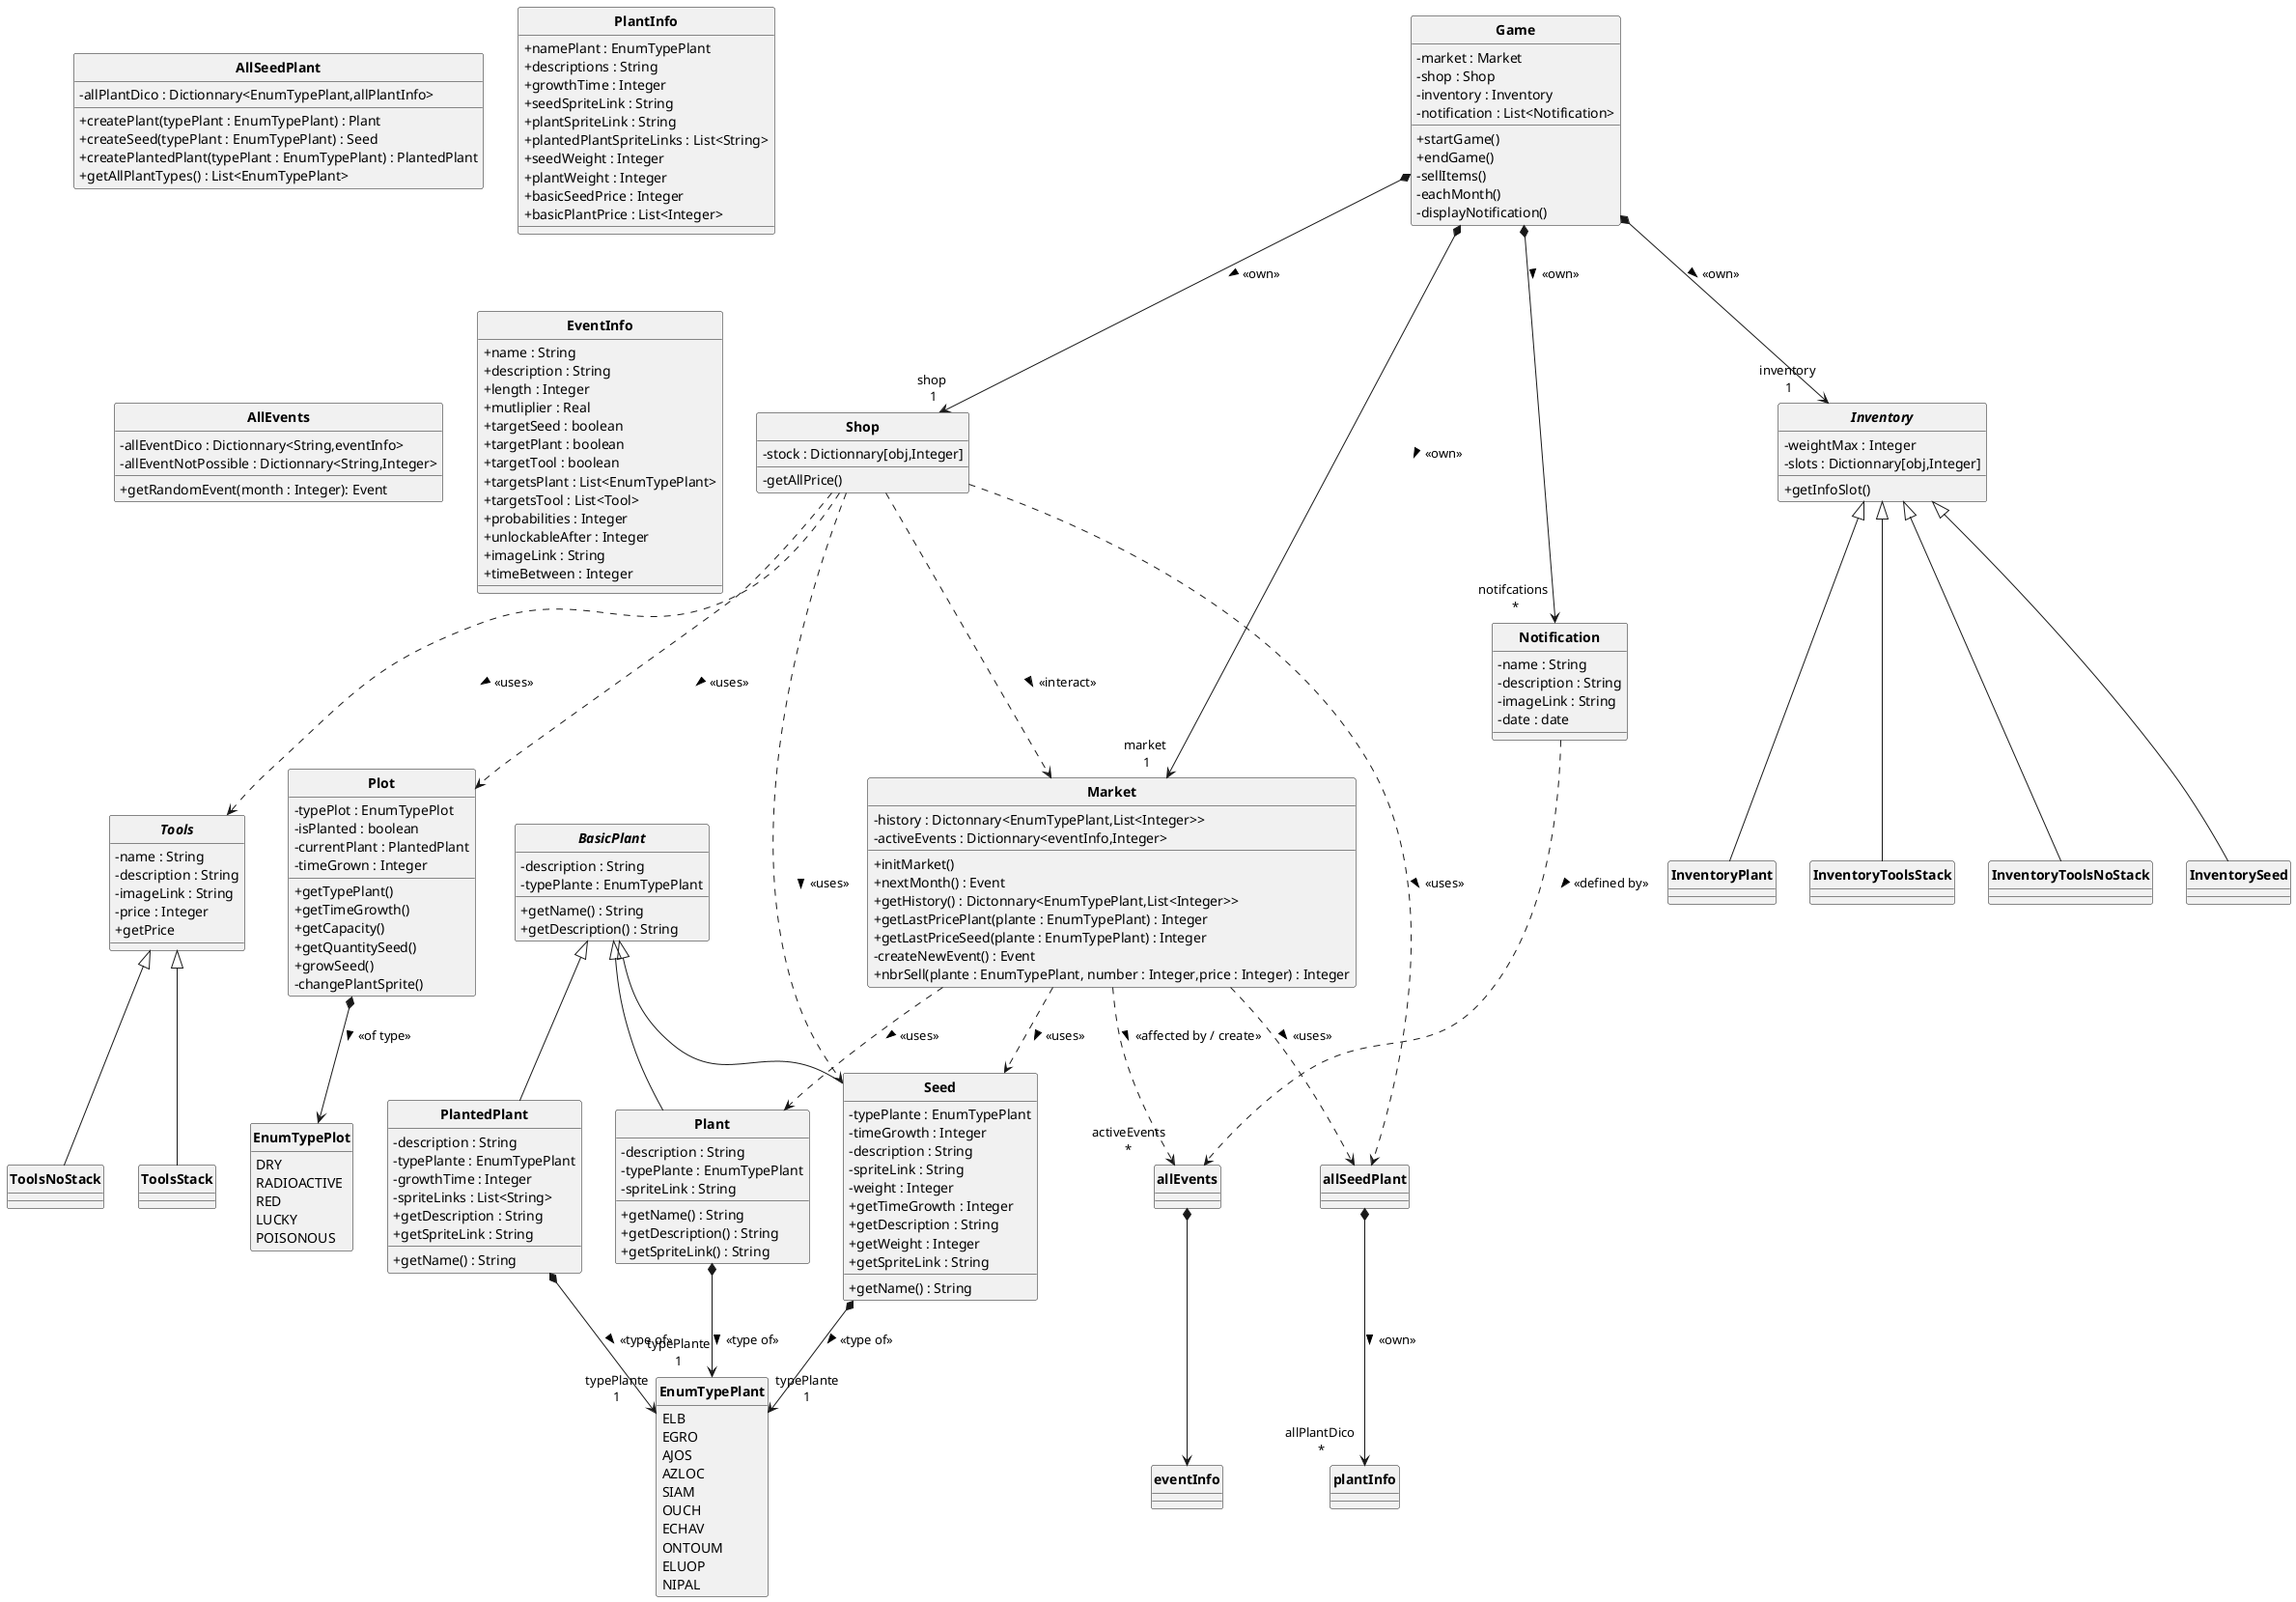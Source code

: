 @startuml
skinparam style strictuml
skinparam classAttributeIconSize 0
skinparam classFontStyle Bold
hide enum methods

class Game{
    - market : Market
    - shop : Shop
    - inventory : Inventory
    - notification : List<Notification>
    + startGame()
    + endGame()
    - sellItems()
    - eachMonth()
    - displayNotification()

}

class Shop{
    - stock : Dictionnary[obj,Integer]
    - getAllPrice()
}

class Plot{
    - typePlot : EnumTypePlot
    - isPlanted : boolean
    - currentPlant : PlantedPlant
    - timeGrown : Integer
    + getTypePlant()
    + getTimeGrowth()
    + getCapacity()
    + getQuantitySeed()
    + growSeed()
    - changePlantSprite()
}

enum EnumTypePlot{
    DRY
    RADIOACTIVE
    RED
    LUCKY
    POISONOUS
}

abstract Inventory{
    - weightMax : Integer
    - slots : Dictionnary[obj,Integer]
    + getInfoSlot()
}

class InventorySeed extends Inventory{

}

class InventoryPlant extends Inventory{

}

class InventoryToolsStack extends Inventory{

}

class InventoryToolsNoStack extends Inventory{

}


abstract BasicPlant{
     - description : String
     - typePlante : EnumTypePlant
     + getName() : String
     + getDescription() : String
}

class Seed extends BasicPlant{
    - typePlante : EnumTypePlant
    - timeGrowth : Integer
    - description : String
    - spriteLink : String
    - weight : Integer
    + getName() : String
    + getTimeGrowth : Integer
    + getDescription : String
    + getWeight : Integer
    + getSpriteLink : String
}

class Plant extends BasicPlant{
    - description : String
    - typePlante : EnumTypePlant
    - spriteLink : String
    + getName() : String
    + getDescription() : String
    + getSpriteLink() : String
}

class PlantedPlant extends BasicPlant{
    - description : String
    - typePlante : EnumTypePlant
    - growthTime : Integer
    - spriteLinks : List<String>
    + getName() : String
    + getDescription : String
    + getSpriteLink : String
}

enum EnumTypePlant{
    ELB
    EGRO
    AJOS
    AZLOC
    SIAM
    OUCH
    ECHAV
    ONTOUM
    ELUOP
    NIPAL
}

class AllSeedPlant{
    - allPlantDico : Dictionnary<EnumTypePlant,allPlantInfo>
    + createPlant(typePlant : EnumTypePlant) : Plant
    + createSeed(typePlant : EnumTypePlant) : Seed
    + createPlantedPlant(typePlant : EnumTypePlant) : PlantedPlant
    + getAllPlantTypes() : List<EnumTypePlant>
}

class PlantInfo{
     + namePlant : EnumTypePlant
     + descriptions : String
     + growthTime : Integer
     + seedSpriteLink : String
     + plantSpriteLink : String
     + plantedPlantSpriteLinks : List<String>
     + seedWeight : Integer
     + plantWeight : Integer
     + basicSeedPrice : Integer
     'the list is 12 long
     + basicPlantPrice : List<Integer>
}


abstract Tools{
    - name : String
    - description : String
    - imageLink : String
    - price : Integer
    + getPrice
}

class ToolsStack extends Tools{

}

class ToolsNoStack extends Tools{

}

class Notification{
    - name : String
    - description : String
    - imageLink : String
    - date : date
}

class Market{
    - history : Dictonnary<EnumTypePlant,List<Integer>>
    - activeEvents : Dictionnary<eventInfo,Integer>

    'Est executé au lancement de l'appli, recup l'historique des prix et des events
    + initMarket()
    + nextMonth() : Event
    + getHistory() : Dictonnary<EnumTypePlant,List<Integer>>
    + getLastPricePlant(plante : EnumTypePlant) : Integer
    + getLastPriceSeed(plante : EnumTypePlant) : Integer
    - createNewEvent() : Event
    + nbrSell(plante : EnumTypePlant, number : Integer,price : Integer) : Integer
}


class AllEvents {
    - allEventDico : Dictionnary<String,eventInfo>
    - allEventNotPossible : Dictionnary<String,Integer>
    + getRandomEvent(month : Integer): Event
}


class EventInfo{
    + name : String
    + description : String
    + length : Integer
    + mutliplier : Real
    + targetSeed : boolean
    + targetPlant : boolean
    + targetTool : boolean
    + targetsPlant : List<EnumTypePlant>
    + targetsTool : List<Tool>
    + probabilities : Integer
    'Permet de dire qu'un event est dispo que a partir du mois 0, du 1, du 2....
    + unlockableAfter : Integer
    + imageLink : String
    + timeBetween : Integer
}



Game *-d-> "market \n1" Market : <<own>> >
Game *-d-> "notifcations \n*" Notification : <<own>> >
Game *-d-> "inventory \n1" Inventory : <<own>> >
Game *-d-> "shop \n1" Shop : <<own>> >

Shop ..> Tools : <<uses>> >
Shop ..> Seed : <<uses>> >
Shop ..> Plot : <<uses>> >
Shop ..> allSeedPlant : <<uses>> >
Shop ..> Market : <<interact>> >

Notification..> allEvents : <<defined by>> >


Market ..> Plant : <<uses>> >
Market ..> Seed : <<uses>> >
Market ..>  "activeEvents\n*"allEvents : <<affected by / create>> >
Market ..> allSeedPlant : <<uses>> >


Seed *--> "typePlante\n1" EnumTypePlant : <<type of>> >

Plant *--> "typePlante\n1" EnumTypePlant : <<type of>> >

Plot *--> EnumTypePlot : <<of type>> >

allEvents *--> eventInfo

allSeedPlant *--> "allPlantDico \n*" plantInfo : <<own>> >

PlantedPlant *--> "typePlante\n1" EnumTypePlant : <<type of>> >

@enduml